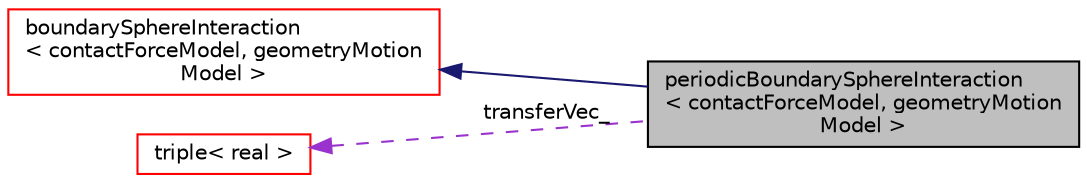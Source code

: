 digraph "periodicBoundarySphereInteraction&lt; contactForceModel, geometryMotionModel &gt;"
{
 // LATEX_PDF_SIZE
  edge [fontname="Helvetica",fontsize="10",labelfontname="Helvetica",labelfontsize="10"];
  node [fontname="Helvetica",fontsize="10",shape=record];
  rankdir="LR";
  Node1 [label="periodicBoundarySphereInteraction\l\< contactForceModel, geometryMotion\lModel \>",height=0.2,width=0.4,color="black", fillcolor="grey75", style="filled", fontcolor="black",tooltip=" "];
  Node2 -> Node1 [dir="back",color="midnightblue",fontsize="10",style="solid",fontname="Helvetica"];
  Node2 [label="boundarySphereInteraction\l\< contactForceModel, geometryMotion\lModel \>",height=0.2,width=0.4,color="red", fillcolor="white", style="filled",URL="$classpFlow_1_1boundarySphereInteraction.html",tooltip=" "];
  Node67 -> Node1 [dir="back",color="darkorchid3",fontsize="10",style="dashed",label=" transferVec_" ,fontname="Helvetica"];
  Node67 [label="triple\< real \>",height=0.2,width=0.4,color="red", fillcolor="white", style="filled",URL="$classpFlow_1_1triple.html",tooltip=" "];
}
